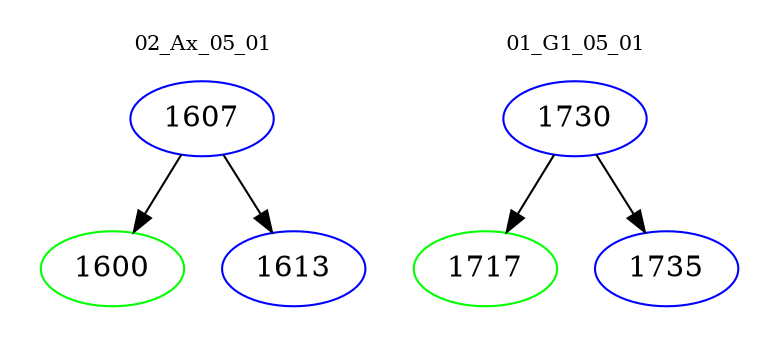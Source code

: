digraph{
subgraph cluster_0 {
color = white
label = "02_Ax_05_01";
fontsize=10;
T0_1607 [label="1607", color="blue"]
T0_1607 -> T0_1600 [color="black"]
T0_1600 [label="1600", color="green"]
T0_1607 -> T0_1613 [color="black"]
T0_1613 [label="1613", color="blue"]
}
subgraph cluster_1 {
color = white
label = "01_G1_05_01";
fontsize=10;
T1_1730 [label="1730", color="blue"]
T1_1730 -> T1_1717 [color="black"]
T1_1717 [label="1717", color="green"]
T1_1730 -> T1_1735 [color="black"]
T1_1735 [label="1735", color="blue"]
}
}
